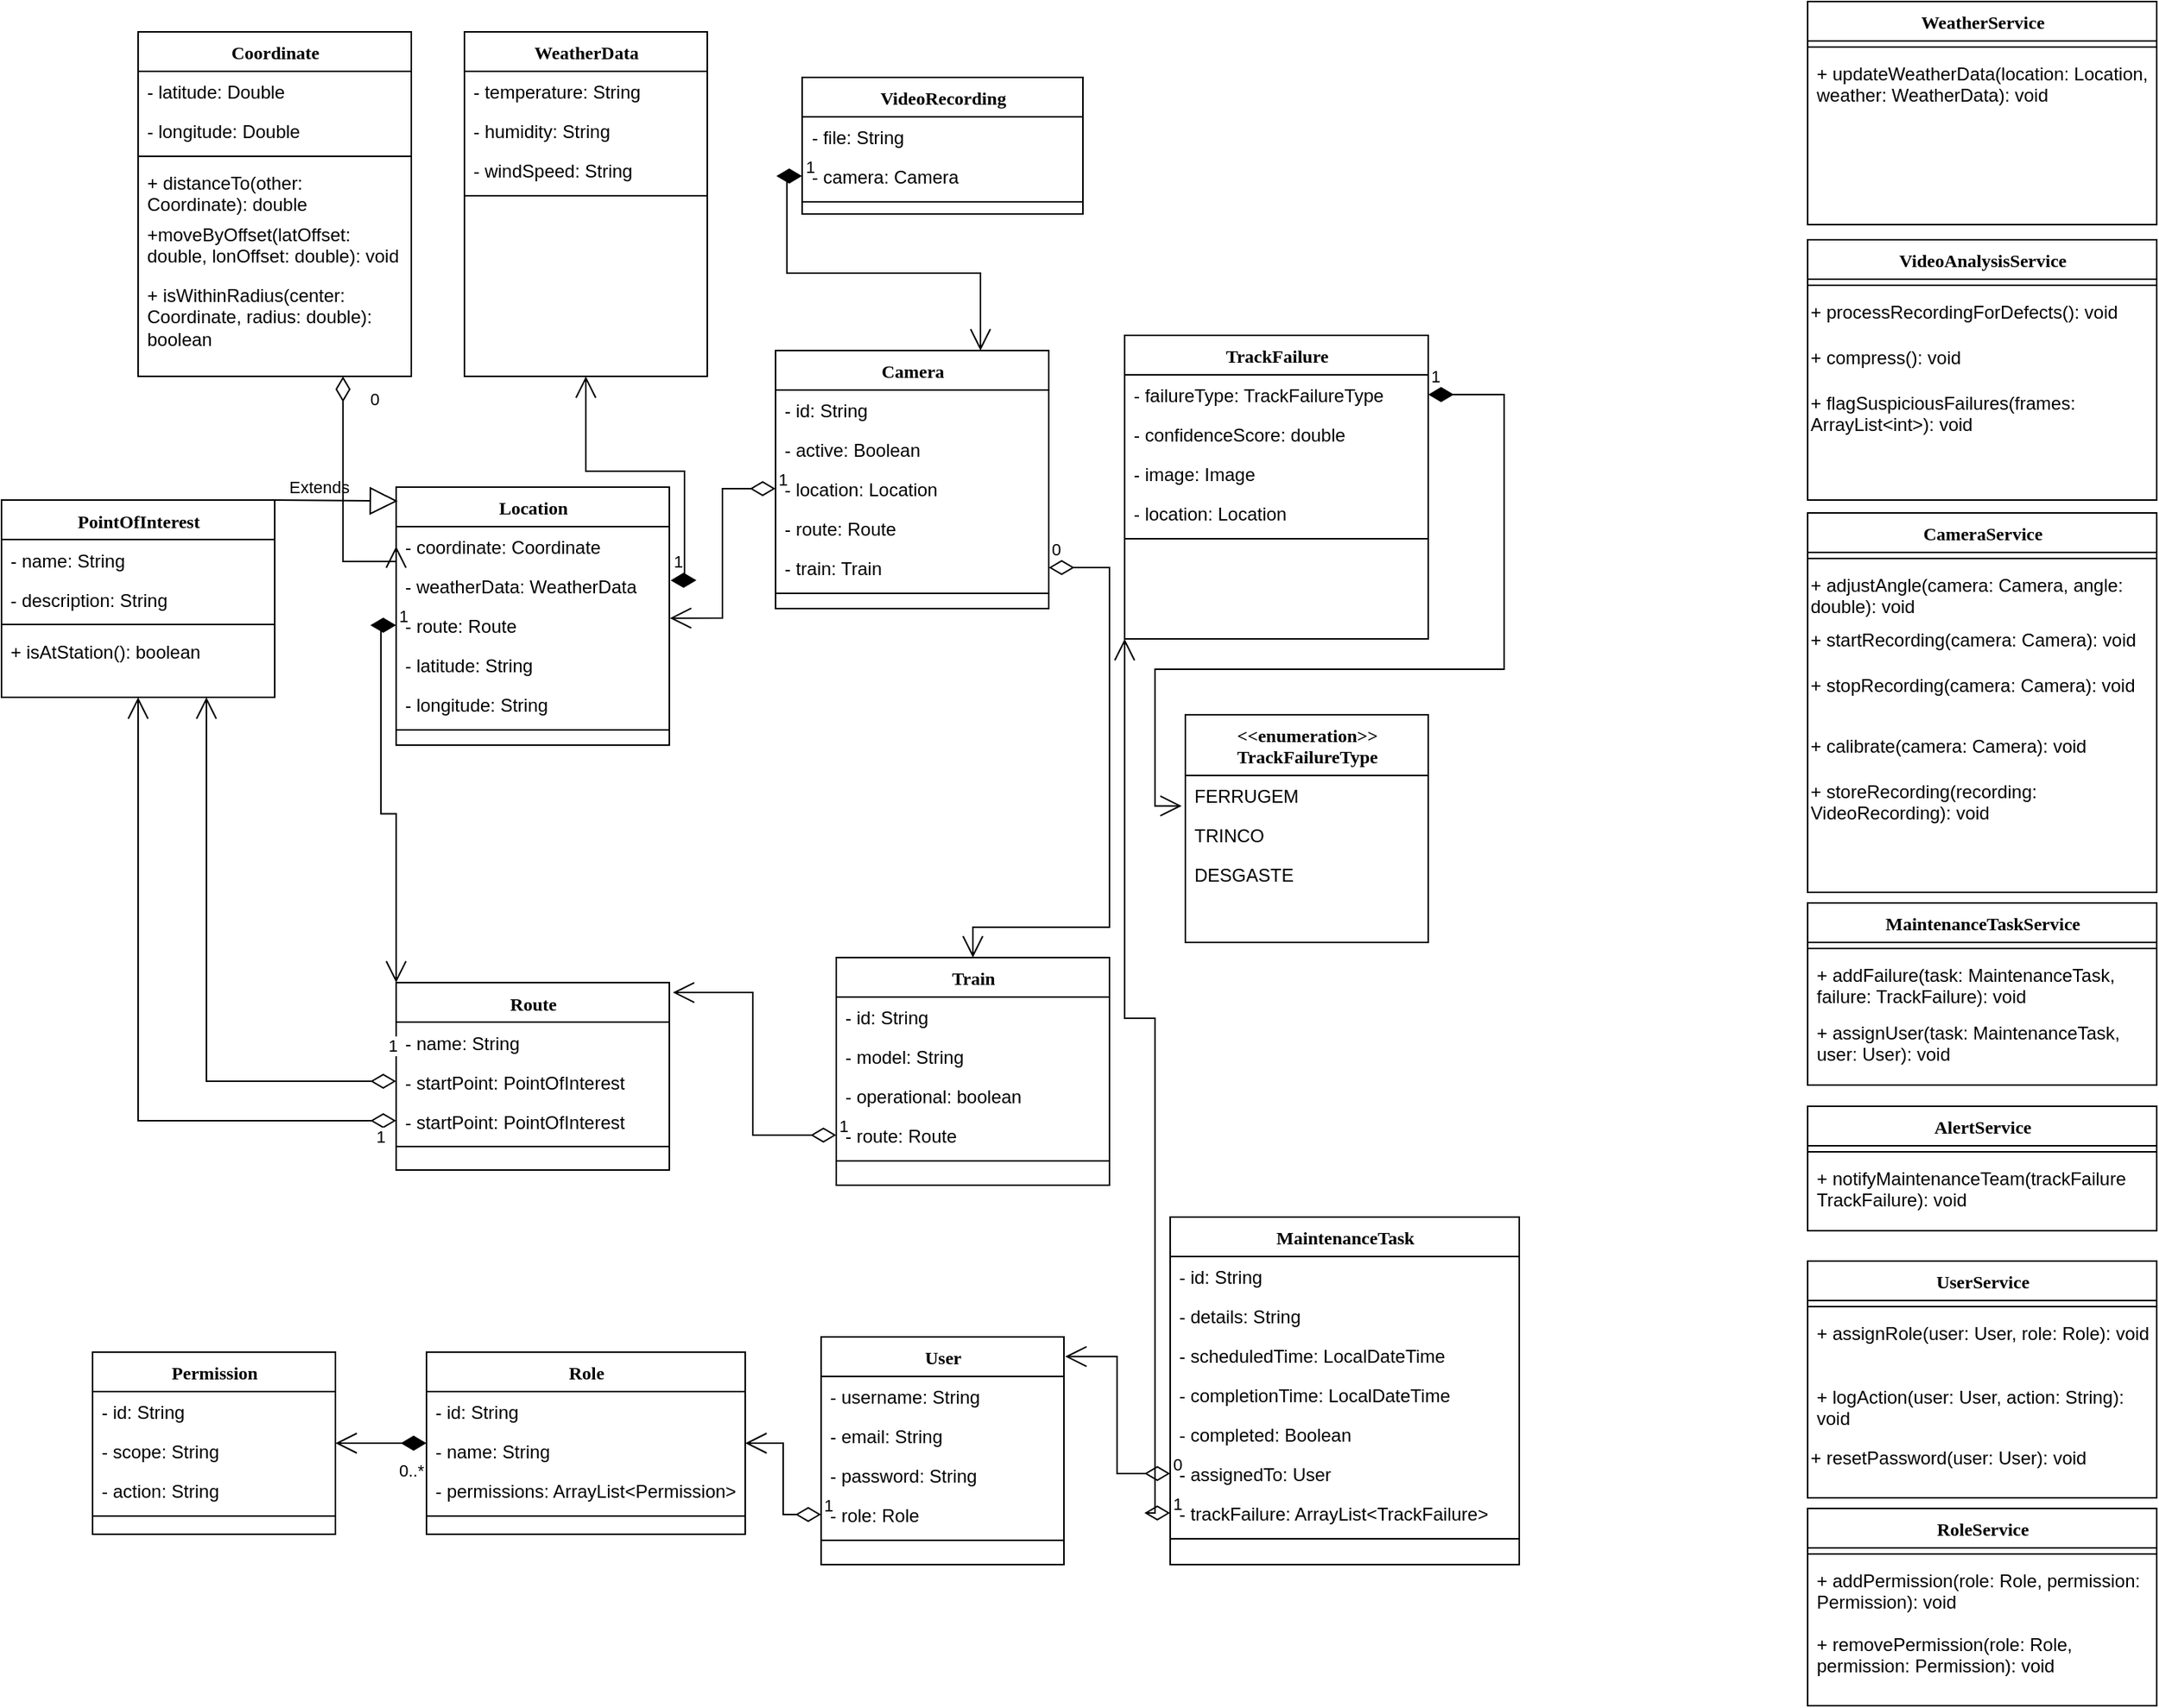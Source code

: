 <mxfile version="24.7.17">
  <diagram name="Page-1" id="9f46799a-70d6-7492-0946-bef42562c5a5">
    <mxGraphModel dx="2607" dy="1433" grid="1" gridSize="10" guides="1" tooltips="1" connect="1" arrows="1" fold="1" page="1" pageScale="1" pageWidth="1920" pageHeight="1200" background="none" math="0" shadow="0">
      <root>
        <mxCell id="0" />
        <mxCell id="1" parent="0" />
        <mxCell id="78961159f06e98e8-17" value="User" style="swimlane;html=1;fontStyle=1;align=center;verticalAlign=top;childLayout=stackLayout;horizontal=1;startSize=26;horizontalStack=0;resizeParent=1;resizeLast=0;collapsible=1;marginBottom=0;swimlaneFillColor=#ffffff;rounded=0;shadow=0;comic=0;labelBackgroundColor=none;strokeWidth=1;fillColor=none;fontFamily=Verdana;fontSize=12" parent="1" vertex="1">
          <mxGeometry x="570" y="910" width="160" height="150" as="geometry">
            <mxRectangle x="90" y="83" width="70" height="30" as="alternateBounds" />
          </mxGeometry>
        </mxCell>
        <mxCell id="78961159f06e98e8-21" value="- username: String" style="text;html=1;strokeColor=none;fillColor=none;align=left;verticalAlign=top;spacingLeft=4;spacingRight=4;whiteSpace=wrap;overflow=hidden;rotatable=0;points=[[0,0.5],[1,0.5]];portConstraint=eastwest;" parent="78961159f06e98e8-17" vertex="1">
          <mxGeometry y="26" width="160" height="26" as="geometry" />
        </mxCell>
        <mxCell id="78961159f06e98e8-23" value="- email: String" style="text;html=1;strokeColor=none;fillColor=none;align=left;verticalAlign=top;spacingLeft=4;spacingRight=4;whiteSpace=wrap;overflow=hidden;rotatable=0;points=[[0,0.5],[1,0.5]];portConstraint=eastwest;" parent="78961159f06e98e8-17" vertex="1">
          <mxGeometry y="52" width="160" height="26" as="geometry" />
        </mxCell>
        <mxCell id="78961159f06e98e8-25" value="- password: String" style="text;html=1;strokeColor=none;fillColor=none;align=left;verticalAlign=top;spacingLeft=4;spacingRight=4;whiteSpace=wrap;overflow=hidden;rotatable=0;points=[[0,0.5],[1,0.5]];portConstraint=eastwest;" parent="78961159f06e98e8-17" vertex="1">
          <mxGeometry y="78" width="160" height="26" as="geometry" />
        </mxCell>
        <mxCell id="hoshrsn8S63wwQJyi-hQ-139" value="- role: Role" style="text;html=1;strokeColor=none;fillColor=none;align=left;verticalAlign=top;spacingLeft=4;spacingRight=4;whiteSpace=wrap;overflow=hidden;rotatable=0;points=[[0,0.5],[1,0.5]];portConstraint=eastwest;" parent="78961159f06e98e8-17" vertex="1">
          <mxGeometry y="104" width="160" height="26" as="geometry" />
        </mxCell>
        <mxCell id="78961159f06e98e8-19" value="" style="line;html=1;strokeWidth=1;fillColor=none;align=left;verticalAlign=middle;spacingTop=-1;spacingLeft=3;spacingRight=3;rotatable=0;labelPosition=right;points=[];portConstraint=eastwest;" parent="78961159f06e98e8-17" vertex="1">
          <mxGeometry y="130" width="160" height="8" as="geometry" />
        </mxCell>
        <mxCell id="LFv9zvcTksfBHHcberae-9" value="WeatherData" style="swimlane;html=1;fontStyle=1;align=center;verticalAlign=top;childLayout=stackLayout;horizontal=1;startSize=26;horizontalStack=0;resizeParent=1;resizeLast=0;collapsible=1;marginBottom=0;swimlaneFillColor=#ffffff;rounded=0;shadow=0;comic=0;labelBackgroundColor=none;strokeWidth=1;fillColor=none;fontFamily=Verdana;fontSize=12" parent="1" vertex="1">
          <mxGeometry x="335" y="50" width="160" height="227" as="geometry">
            <mxRectangle x="90" y="83" width="70" height="30" as="alternateBounds" />
          </mxGeometry>
        </mxCell>
        <mxCell id="LFv9zvcTksfBHHcberae-10" value="- temperature: String" style="text;html=1;strokeColor=none;fillColor=none;align=left;verticalAlign=top;spacingLeft=4;spacingRight=4;whiteSpace=wrap;overflow=hidden;rotatable=0;points=[[0,0.5],[1,0.5]];portConstraint=eastwest;" parent="LFv9zvcTksfBHHcberae-9" vertex="1">
          <mxGeometry y="26" width="160" height="26" as="geometry" />
        </mxCell>
        <mxCell id="LFv9zvcTksfBHHcberae-11" value="- humidity: String" style="text;html=1;strokeColor=none;fillColor=none;align=left;verticalAlign=top;spacingLeft=4;spacingRight=4;whiteSpace=wrap;overflow=hidden;rotatable=0;points=[[0,0.5],[1,0.5]];portConstraint=eastwest;" parent="LFv9zvcTksfBHHcberae-9" vertex="1">
          <mxGeometry y="52" width="160" height="26" as="geometry" />
        </mxCell>
        <mxCell id="LFv9zvcTksfBHHcberae-13" value="- windSpeed: String" style="text;html=1;strokeColor=none;fillColor=none;align=left;verticalAlign=top;spacingLeft=4;spacingRight=4;whiteSpace=wrap;overflow=hidden;rotatable=0;points=[[0,0.5],[1,0.5]];portConstraint=eastwest;" parent="LFv9zvcTksfBHHcberae-9" vertex="1">
          <mxGeometry y="78" width="160" height="26" as="geometry" />
        </mxCell>
        <mxCell id="LFv9zvcTksfBHHcberae-12" value="" style="line;html=1;strokeWidth=1;fillColor=none;align=left;verticalAlign=middle;spacingTop=-1;spacingLeft=3;spacingRight=3;rotatable=0;labelPosition=right;points=[];portConstraint=eastwest;" parent="LFv9zvcTksfBHHcberae-9" vertex="1">
          <mxGeometry y="104" width="160" height="8" as="geometry" />
        </mxCell>
        <mxCell id="LFv9zvcTksfBHHcberae-15" value="Location" style="swimlane;html=1;fontStyle=1;align=center;verticalAlign=top;childLayout=stackLayout;horizontal=1;startSize=26;horizontalStack=0;resizeParent=1;resizeLast=0;collapsible=1;marginBottom=0;swimlaneFillColor=#ffffff;rounded=0;shadow=0;comic=0;labelBackgroundColor=none;strokeWidth=1;fillColor=none;fontFamily=Verdana;fontSize=12" parent="1" vertex="1">
          <mxGeometry x="290" y="350" width="180" height="170" as="geometry">
            <mxRectangle x="90" y="83" width="70" height="30" as="alternateBounds" />
          </mxGeometry>
        </mxCell>
        <mxCell id="LFv9zvcTksfBHHcberae-18" value="- coordinate: Coordinate" style="text;html=1;strokeColor=none;fillColor=none;align=left;verticalAlign=top;spacingLeft=4;spacingRight=4;whiteSpace=wrap;overflow=hidden;rotatable=0;points=[[0,0.5],[1,0.5]];portConstraint=eastwest;" parent="LFv9zvcTksfBHHcberae-15" vertex="1">
          <mxGeometry y="26" width="180" height="26" as="geometry" />
        </mxCell>
        <mxCell id="LFv9zvcTksfBHHcberae-20" value="- weatherData: WeatherData" style="text;html=1;strokeColor=none;fillColor=none;align=left;verticalAlign=top;spacingLeft=4;spacingRight=4;whiteSpace=wrap;overflow=hidden;rotatable=0;points=[[0,0.5],[1,0.5]];portConstraint=eastwest;" parent="LFv9zvcTksfBHHcberae-15" vertex="1">
          <mxGeometry y="52" width="180" height="26" as="geometry" />
        </mxCell>
        <mxCell id="LFv9zvcTksfBHHcberae-68" value="- route: Route" style="text;html=1;strokeColor=none;fillColor=none;align=left;verticalAlign=top;spacingLeft=4;spacingRight=4;whiteSpace=wrap;overflow=hidden;rotatable=0;points=[[0,0.5],[1,0.5]];portConstraint=eastwest;" parent="LFv9zvcTksfBHHcberae-15" vertex="1">
          <mxGeometry y="78" width="180" height="26" as="geometry" />
        </mxCell>
        <mxCell id="hoshrsn8S63wwQJyi-hQ-167" value="- latitude: String" style="text;html=1;strokeColor=none;fillColor=none;align=left;verticalAlign=top;spacingLeft=4;spacingRight=4;whiteSpace=wrap;overflow=hidden;rotatable=0;points=[[0,0.5],[1,0.5]];portConstraint=eastwest;" parent="LFv9zvcTksfBHHcberae-15" vertex="1">
          <mxGeometry y="104" width="180" height="26" as="geometry" />
        </mxCell>
        <mxCell id="LFv9zvcTksfBHHcberae-3" value="- longitude: String" style="text;html=1;strokeColor=none;fillColor=none;align=left;verticalAlign=top;spacingLeft=4;spacingRight=4;whiteSpace=wrap;overflow=hidden;rotatable=0;points=[[0,0.5],[1,0.5]];portConstraint=eastwest;" parent="LFv9zvcTksfBHHcberae-15" vertex="1">
          <mxGeometry y="130" width="180" height="26" as="geometry" />
        </mxCell>
        <mxCell id="LFv9zvcTksfBHHcberae-19" value="" style="line;html=1;strokeWidth=1;fillColor=none;align=left;verticalAlign=middle;spacingTop=-1;spacingLeft=3;spacingRight=3;rotatable=0;labelPosition=right;points=[];portConstraint=eastwest;" parent="LFv9zvcTksfBHHcberae-15" vertex="1">
          <mxGeometry y="156" width="180" height="8" as="geometry" />
        </mxCell>
        <mxCell id="LFv9zvcTksfBHHcberae-31" value="PointOfInterest" style="swimlane;html=1;fontStyle=1;align=center;verticalAlign=top;childLayout=stackLayout;horizontal=1;startSize=26;horizontalStack=0;resizeParent=1;resizeLast=0;collapsible=1;marginBottom=0;swimlaneFillColor=#ffffff;rounded=0;shadow=0;comic=0;labelBackgroundColor=none;strokeWidth=1;fillColor=none;fontFamily=Verdana;fontSize=12" parent="1" vertex="1">
          <mxGeometry x="30" y="358.5" width="180" height="130" as="geometry">
            <mxRectangle x="90" y="83" width="70" height="30" as="alternateBounds" />
          </mxGeometry>
        </mxCell>
        <mxCell id="LFv9zvcTksfBHHcberae-32" value="- name: String" style="text;html=1;strokeColor=none;fillColor=none;align=left;verticalAlign=top;spacingLeft=4;spacingRight=4;whiteSpace=wrap;overflow=hidden;rotatable=0;points=[[0,0.5],[1,0.5]];portConstraint=eastwest;" parent="LFv9zvcTksfBHHcberae-31" vertex="1">
          <mxGeometry y="26" width="180" height="26" as="geometry" />
        </mxCell>
        <mxCell id="LFv9zvcTksfBHHcberae-33" value="- description: String" style="text;html=1;strokeColor=none;fillColor=none;align=left;verticalAlign=top;spacingLeft=4;spacingRight=4;whiteSpace=wrap;overflow=hidden;rotatable=0;points=[[0,0.5],[1,0.5]];portConstraint=eastwest;" parent="LFv9zvcTksfBHHcberae-31" vertex="1">
          <mxGeometry y="52" width="180" height="26" as="geometry" />
        </mxCell>
        <mxCell id="LFv9zvcTksfBHHcberae-36" value="" style="line;html=1;strokeWidth=1;fillColor=none;align=left;verticalAlign=middle;spacingTop=-1;spacingLeft=3;spacingRight=3;rotatable=0;labelPosition=right;points=[];portConstraint=eastwest;" parent="LFv9zvcTksfBHHcberae-31" vertex="1">
          <mxGeometry y="78" width="180" height="8" as="geometry" />
        </mxCell>
        <mxCell id="SrJOt7Nx8Xs9Knkhg4ua-37" value="+ isAtStation(): boolean" style="text;strokeColor=none;fillColor=none;align=left;verticalAlign=top;spacingLeft=4;spacingRight=4;overflow=hidden;rotatable=0;points=[[0,0.5],[1,0.5]];portConstraint=eastwest;whiteSpace=wrap;html=1;" parent="LFv9zvcTksfBHHcberae-31" vertex="1">
          <mxGeometry y="86" width="180" height="44" as="geometry" />
        </mxCell>
        <mxCell id="LFv9zvcTksfBHHcberae-40" value="1" style="endArrow=open;html=1;endSize=12;startArrow=diamondThin;startSize=14;startFill=1;edgeStyle=orthogonalEdgeStyle;align=left;verticalAlign=bottom;rounded=0;exitX=1.005;exitY=0.363;exitDx=0;exitDy=0;exitPerimeter=0;entryX=0.5;entryY=1;entryDx=0;entryDy=0;" parent="1" source="LFv9zvcTksfBHHcberae-20" target="LFv9zvcTksfBHHcberae-9" edge="1">
          <mxGeometry x="-1" y="3" relative="1" as="geometry">
            <mxPoint x="570" y="473.32" as="sourcePoint" />
            <mxPoint x="730" y="473.39" as="targetPoint" />
            <Array as="points" />
          </mxGeometry>
        </mxCell>
        <mxCell id="LFv9zvcTksfBHHcberae-43" value="Extends" style="endArrow=block;endSize=16;endFill=0;html=1;rounded=0;exitX=1;exitY=0;exitDx=0;exitDy=0;entryX=0.006;entryY=0.054;entryDx=0;entryDy=0;entryPerimeter=0;" parent="1" source="LFv9zvcTksfBHHcberae-31" target="LFv9zvcTksfBHHcberae-15" edge="1">
          <mxGeometry x="-0.281" y="9" width="160" relative="1" as="geometry">
            <mxPoint x="410" y="630" as="sourcePoint" />
            <mxPoint x="230" y="630" as="targetPoint" />
            <mxPoint as="offset" />
          </mxGeometry>
        </mxCell>
        <mxCell id="LFv9zvcTksfBHHcberae-44" value="Route" style="swimlane;html=1;fontStyle=1;align=center;verticalAlign=top;childLayout=stackLayout;horizontal=1;startSize=26;horizontalStack=0;resizeParent=1;resizeLast=0;collapsible=1;marginBottom=0;swimlaneFillColor=#ffffff;rounded=0;shadow=0;comic=0;labelBackgroundColor=none;strokeWidth=1;fillColor=none;fontFamily=Verdana;fontSize=12" parent="1" vertex="1">
          <mxGeometry x="290" y="676.5" width="180" height="123.5" as="geometry">
            <mxRectangle x="90" y="83" width="70" height="30" as="alternateBounds" />
          </mxGeometry>
        </mxCell>
        <mxCell id="LFv9zvcTksfBHHcberae-45" value="- name: String" style="text;html=1;strokeColor=none;fillColor=none;align=left;verticalAlign=top;spacingLeft=4;spacingRight=4;whiteSpace=wrap;overflow=hidden;rotatable=0;points=[[0,0.5],[1,0.5]];portConstraint=eastwest;" parent="LFv9zvcTksfBHHcberae-44" vertex="1">
          <mxGeometry y="26" width="180" height="26" as="geometry" />
        </mxCell>
        <mxCell id="LFv9zvcTksfBHHcberae-48" value="- startPoint: PointOfInterest" style="text;html=1;strokeColor=none;fillColor=none;align=left;verticalAlign=top;spacingLeft=4;spacingRight=4;whiteSpace=wrap;overflow=hidden;rotatable=0;points=[[0,0.5],[1,0.5]];portConstraint=eastwest;" parent="LFv9zvcTksfBHHcberae-44" vertex="1">
          <mxGeometry y="52" width="180" height="26" as="geometry" />
        </mxCell>
        <mxCell id="LFv9zvcTksfBHHcberae-46" value="- startPoint: PointOfInterest" style="text;html=1;strokeColor=none;fillColor=none;align=left;verticalAlign=top;spacingLeft=4;spacingRight=4;whiteSpace=wrap;overflow=hidden;rotatable=0;points=[[0,0.5],[1,0.5]];portConstraint=eastwest;" parent="LFv9zvcTksfBHHcberae-44" vertex="1">
          <mxGeometry y="78" width="180" height="26" as="geometry" />
        </mxCell>
        <mxCell id="LFv9zvcTksfBHHcberae-47" value="" style="line;html=1;strokeWidth=1;fillColor=none;align=left;verticalAlign=middle;spacingTop=-1;spacingLeft=3;spacingRight=3;rotatable=0;labelPosition=right;points=[];portConstraint=eastwest;" parent="LFv9zvcTksfBHHcberae-44" vertex="1">
          <mxGeometry y="104" width="180" height="8" as="geometry" />
        </mxCell>
        <mxCell id="LFv9zvcTksfBHHcberae-50" value="1" style="endArrow=open;html=1;endSize=12;startArrow=diamondThin;startSize=14;startFill=0;edgeStyle=orthogonalEdgeStyle;align=left;verticalAlign=bottom;rounded=0;entryX=0.75;entryY=1;entryDx=0;entryDy=0;exitX=0;exitY=0.5;exitDx=0;exitDy=0;" parent="1" source="LFv9zvcTksfBHHcberae-48" target="LFv9zvcTksfBHHcberae-31" edge="1">
          <mxGeometry x="-0.96" y="-15" relative="1" as="geometry">
            <mxPoint x="580" y="700" as="sourcePoint" />
            <mxPoint x="950" y="700" as="targetPoint" />
            <mxPoint as="offset" />
          </mxGeometry>
        </mxCell>
        <mxCell id="LFv9zvcTksfBHHcberae-51" value="Train" style="swimlane;html=1;fontStyle=1;align=center;verticalAlign=top;childLayout=stackLayout;horizontal=1;startSize=26;horizontalStack=0;resizeParent=1;resizeLast=0;collapsible=1;marginBottom=0;swimlaneFillColor=#ffffff;rounded=0;shadow=0;comic=0;labelBackgroundColor=none;strokeWidth=1;fillColor=none;fontFamily=Verdana;fontSize=12" parent="1" vertex="1">
          <mxGeometry x="580" y="660" width="180" height="150" as="geometry">
            <mxRectangle x="90" y="83" width="70" height="30" as="alternateBounds" />
          </mxGeometry>
        </mxCell>
        <mxCell id="LFv9zvcTksfBHHcberae-52" value="- id: String" style="text;html=1;strokeColor=none;fillColor=none;align=left;verticalAlign=top;spacingLeft=4;spacingRight=4;whiteSpace=wrap;overflow=hidden;rotatable=0;points=[[0,0.5],[1,0.5]];portConstraint=eastwest;" parent="LFv9zvcTksfBHHcberae-51" vertex="1">
          <mxGeometry y="26" width="180" height="26" as="geometry" />
        </mxCell>
        <mxCell id="LFv9zvcTksfBHHcberae-56" value="- model: String" style="text;html=1;strokeColor=none;fillColor=none;align=left;verticalAlign=top;spacingLeft=4;spacingRight=4;whiteSpace=wrap;overflow=hidden;rotatable=0;points=[[0,0.5],[1,0.5]];portConstraint=eastwest;" parent="LFv9zvcTksfBHHcberae-51" vertex="1">
          <mxGeometry y="52" width="180" height="26" as="geometry" />
        </mxCell>
        <mxCell id="LFv9zvcTksfBHHcberae-58" value="- operational: boolean" style="text;html=1;strokeColor=none;fillColor=none;align=left;verticalAlign=top;spacingLeft=4;spacingRight=4;whiteSpace=wrap;overflow=hidden;rotatable=0;points=[[0,0.5],[1,0.5]];portConstraint=eastwest;" parent="LFv9zvcTksfBHHcberae-51" vertex="1">
          <mxGeometry y="78" width="180" height="26" as="geometry" />
        </mxCell>
        <mxCell id="LFv9zvcTksfBHHcberae-59" value="- route: Route" style="text;html=1;strokeColor=none;fillColor=none;align=left;verticalAlign=top;spacingLeft=4;spacingRight=4;whiteSpace=wrap;overflow=hidden;rotatable=0;points=[[0,0.5],[1,0.5]];portConstraint=eastwest;" parent="LFv9zvcTksfBHHcberae-51" vertex="1">
          <mxGeometry y="104" width="180" height="26" as="geometry" />
        </mxCell>
        <mxCell id="LFv9zvcTksfBHHcberae-55" value="" style="line;html=1;strokeWidth=1;fillColor=none;align=left;verticalAlign=middle;spacingTop=-1;spacingLeft=3;spacingRight=3;rotatable=0;labelPosition=right;points=[];portConstraint=eastwest;" parent="LFv9zvcTksfBHHcberae-51" vertex="1">
          <mxGeometry y="130" width="180" height="8" as="geometry" />
        </mxCell>
        <mxCell id="LFv9zvcTksfBHHcberae-61" value="Camera" style="swimlane;html=1;fontStyle=1;align=center;verticalAlign=top;childLayout=stackLayout;horizontal=1;startSize=26;horizontalStack=0;resizeParent=1;resizeLast=0;collapsible=1;marginBottom=0;swimlaneFillColor=#ffffff;rounded=0;shadow=0;comic=0;labelBackgroundColor=none;strokeWidth=1;fillColor=none;fontFamily=Verdana;fontSize=12" parent="1" vertex="1">
          <mxGeometry x="540" y="260" width="180" height="170" as="geometry">
            <mxRectangle x="90" y="83" width="70" height="30" as="alternateBounds" />
          </mxGeometry>
        </mxCell>
        <mxCell id="LFv9zvcTksfBHHcberae-62" value="- id: String" style="text;html=1;strokeColor=none;fillColor=none;align=left;verticalAlign=top;spacingLeft=4;spacingRight=4;whiteSpace=wrap;overflow=hidden;rotatable=0;points=[[0,0.5],[1,0.5]];portConstraint=eastwest;" parent="LFv9zvcTksfBHHcberae-61" vertex="1">
          <mxGeometry y="26" width="180" height="26" as="geometry" />
        </mxCell>
        <mxCell id="LFv9zvcTksfBHHcberae-63" value="- active: Boolean" style="text;html=1;strokeColor=none;fillColor=none;align=left;verticalAlign=top;spacingLeft=4;spacingRight=4;whiteSpace=wrap;overflow=hidden;rotatable=0;points=[[0,0.5],[1,0.5]];portConstraint=eastwest;" parent="LFv9zvcTksfBHHcberae-61" vertex="1">
          <mxGeometry y="52" width="180" height="26" as="geometry" />
        </mxCell>
        <mxCell id="LFv9zvcTksfBHHcberae-65" value="- location: Location" style="text;html=1;strokeColor=none;fillColor=none;align=left;verticalAlign=top;spacingLeft=4;spacingRight=4;whiteSpace=wrap;overflow=hidden;rotatable=0;points=[[0,0.5],[1,0.5]];portConstraint=eastwest;" parent="LFv9zvcTksfBHHcberae-61" vertex="1">
          <mxGeometry y="78" width="180" height="26" as="geometry" />
        </mxCell>
        <mxCell id="LFv9zvcTksfBHHcberae-66" value="- route: Route" style="text;html=1;strokeColor=none;fillColor=none;align=left;verticalAlign=top;spacingLeft=4;spacingRight=4;whiteSpace=wrap;overflow=hidden;rotatable=0;points=[[0,0.5],[1,0.5]];portConstraint=eastwest;" parent="LFv9zvcTksfBHHcberae-61" vertex="1">
          <mxGeometry y="104" width="180" height="26" as="geometry" />
        </mxCell>
        <mxCell id="LFv9zvcTksfBHHcberae-78" value="- train: Train" style="text;html=1;strokeColor=none;fillColor=none;align=left;verticalAlign=top;spacingLeft=4;spacingRight=4;whiteSpace=wrap;overflow=hidden;rotatable=0;points=[[0,0.5],[1,0.5]];portConstraint=eastwest;" parent="LFv9zvcTksfBHHcberae-61" vertex="1">
          <mxGeometry y="130" width="180" height="26" as="geometry" />
        </mxCell>
        <mxCell id="LFv9zvcTksfBHHcberae-67" value="" style="line;html=1;strokeWidth=1;fillColor=none;align=left;verticalAlign=middle;spacingTop=-1;spacingLeft=3;spacingRight=3;rotatable=0;labelPosition=right;points=[];portConstraint=eastwest;" parent="LFv9zvcTksfBHHcberae-61" vertex="1">
          <mxGeometry y="156" width="180" height="8" as="geometry" />
        </mxCell>
        <mxCell id="LFv9zvcTksfBHHcberae-72" value="1" style="endArrow=open;html=1;endSize=12;startArrow=diamondThin;startSize=14;startFill=0;edgeStyle=orthogonalEdgeStyle;align=left;verticalAlign=bottom;rounded=0;exitX=0;exitY=0.5;exitDx=0;exitDy=0;entryX=0.5;entryY=1;entryDx=0;entryDy=0;" parent="1" source="LFv9zvcTksfBHHcberae-46" target="LFv9zvcTksfBHHcberae-31" edge="1">
          <mxGeometry x="-0.931" y="19" relative="1" as="geometry">
            <mxPoint x="280" y="740" as="sourcePoint" />
            <mxPoint x="160" y="730" as="targetPoint" />
            <mxPoint as="offset" />
          </mxGeometry>
        </mxCell>
        <mxCell id="LFv9zvcTksfBHHcberae-75" value="1" style="endArrow=open;html=1;endSize=12;startArrow=diamondThin;startSize=14;startFill=0;edgeStyle=orthogonalEdgeStyle;align=left;verticalAlign=bottom;rounded=0;exitX=0;exitY=0.5;exitDx=0;exitDy=0;entryX=1.013;entryY=0.053;entryDx=0;entryDy=0;entryPerimeter=0;" parent="1" source="LFv9zvcTksfBHHcberae-59" target="LFv9zvcTksfBHHcberae-44" edge="1">
          <mxGeometry x="-1" y="3" relative="1" as="geometry">
            <mxPoint x="940" y="760" as="sourcePoint" />
            <mxPoint x="820" y="760" as="targetPoint" />
          </mxGeometry>
        </mxCell>
        <mxCell id="LFv9zvcTksfBHHcberae-79" value="0" style="endArrow=open;html=1;endSize=12;startArrow=diamondThin;startSize=14;startFill=0;edgeStyle=orthogonalEdgeStyle;align=left;verticalAlign=bottom;rounded=0;exitX=1;exitY=0.5;exitDx=0;exitDy=0;entryX=0.5;entryY=0;entryDx=0;entryDy=0;" parent="1" source="LFv9zvcTksfBHHcberae-78" target="LFv9zvcTksfBHHcberae-51" edge="1">
          <mxGeometry x="-1" y="3" relative="1" as="geometry">
            <mxPoint x="1010" y="500" as="sourcePoint" />
            <mxPoint x="1100" y="770" as="targetPoint" />
            <Array as="points">
              <mxPoint x="760" y="403" />
              <mxPoint x="760" y="640" />
              <mxPoint x="670" y="640" />
            </Array>
          </mxGeometry>
        </mxCell>
        <mxCell id="hoshrsn8S63wwQJyi-hQ-1" value="TrackFailure" style="swimlane;html=1;fontStyle=1;align=center;verticalAlign=top;childLayout=stackLayout;horizontal=1;startSize=26;horizontalStack=0;resizeParent=1;resizeLast=0;collapsible=1;marginBottom=0;swimlaneFillColor=#ffffff;rounded=0;shadow=0;comic=0;labelBackgroundColor=none;strokeWidth=1;fillColor=none;fontFamily=Verdana;fontSize=12" parent="1" vertex="1">
          <mxGeometry x="770" y="250" width="200" height="200" as="geometry">
            <mxRectangle x="90" y="83" width="70" height="30" as="alternateBounds" />
          </mxGeometry>
        </mxCell>
        <mxCell id="hoshrsn8S63wwQJyi-hQ-2" value="- failureType: TrackFailureType" style="text;html=1;strokeColor=none;fillColor=none;align=left;verticalAlign=top;spacingLeft=4;spacingRight=4;whiteSpace=wrap;overflow=hidden;rotatable=0;points=[[0,0.5],[1,0.5]];portConstraint=eastwest;" parent="hoshrsn8S63wwQJyi-hQ-1" vertex="1">
          <mxGeometry y="26" width="200" height="26" as="geometry" />
        </mxCell>
        <mxCell id="hoshrsn8S63wwQJyi-hQ-3" value="- confidenceScore: double" style="text;html=1;strokeColor=none;fillColor=none;align=left;verticalAlign=top;spacingLeft=4;spacingRight=4;whiteSpace=wrap;overflow=hidden;rotatable=0;points=[[0,0.5],[1,0.5]];portConstraint=eastwest;" parent="hoshrsn8S63wwQJyi-hQ-1" vertex="1">
          <mxGeometry y="52" width="200" height="26" as="geometry" />
        </mxCell>
        <mxCell id="hoshrsn8S63wwQJyi-hQ-33" value="- image: Image" style="text;html=1;strokeColor=none;fillColor=none;align=left;verticalAlign=top;spacingLeft=4;spacingRight=4;whiteSpace=wrap;overflow=hidden;rotatable=0;points=[[0,0.5],[1,0.5]];portConstraint=eastwest;" parent="hoshrsn8S63wwQJyi-hQ-1" vertex="1">
          <mxGeometry y="78" width="200" height="26" as="geometry" />
        </mxCell>
        <mxCell id="hoshrsn8S63wwQJyi-hQ-168" value="- location: Location" style="text;html=1;strokeColor=none;fillColor=none;align=left;verticalAlign=top;spacingLeft=4;spacingRight=4;whiteSpace=wrap;overflow=hidden;rotatable=0;points=[[0,0.5],[1,0.5]];portConstraint=eastwest;" parent="hoshrsn8S63wwQJyi-hQ-1" vertex="1">
          <mxGeometry y="104" width="200" height="26" as="geometry" />
        </mxCell>
        <mxCell id="hoshrsn8S63wwQJyi-hQ-5" value="" style="line;html=1;strokeWidth=1;fillColor=none;align=left;verticalAlign=middle;spacingTop=-1;spacingLeft=3;spacingRight=3;rotatable=0;labelPosition=right;points=[];portConstraint=eastwest;" parent="hoshrsn8S63wwQJyi-hQ-1" vertex="1">
          <mxGeometry y="130" width="200" height="8" as="geometry" />
        </mxCell>
        <mxCell id="hoshrsn8S63wwQJyi-hQ-6" value="&lt;span style=&quot;color: var(--black-600); font-family: var(--ff-mono); font-style: inherit; font-variant-ligatures: inherit; font-variant-caps: inherit; font-weight: inherit; white-space: inherit; background-color: transparent; text-align: left;&quot;&gt;&amp;lt;&amp;lt;enumeration&amp;gt;&amp;gt;&lt;/span&gt;&lt;div&gt;TrackFailureType&lt;/div&gt;" style="swimlane;html=1;fontStyle=1;align=center;verticalAlign=top;childLayout=stackLayout;horizontal=1;startSize=40;horizontalStack=0;resizeParent=1;resizeLast=0;collapsible=1;marginBottom=0;swimlaneFillColor=#ffffff;rounded=0;shadow=0;comic=0;labelBackgroundColor=none;strokeWidth=1;fillColor=none;fontFamily=Verdana;fontSize=12" parent="1" vertex="1">
          <mxGeometry x="810" y="500" width="160" height="150" as="geometry">
            <mxRectangle x="820" y="500" width="70" height="30" as="alternateBounds" />
          </mxGeometry>
        </mxCell>
        <mxCell id="hoshrsn8S63wwQJyi-hQ-7" value="FERRUGEM" style="text;html=1;strokeColor=none;fillColor=none;align=left;verticalAlign=top;spacingLeft=4;spacingRight=4;whiteSpace=wrap;overflow=hidden;rotatable=0;points=[[0,0.5],[1,0.5]];portConstraint=eastwest;" parent="hoshrsn8S63wwQJyi-hQ-6" vertex="1">
          <mxGeometry y="40" width="160" height="26" as="geometry" />
        </mxCell>
        <mxCell id="hoshrsn8S63wwQJyi-hQ-8" value="TRINCO" style="text;html=1;strokeColor=none;fillColor=none;align=left;verticalAlign=top;spacingLeft=4;spacingRight=4;whiteSpace=wrap;overflow=hidden;rotatable=0;points=[[0,0.5],[1,0.5]];portConstraint=eastwest;" parent="hoshrsn8S63wwQJyi-hQ-6" vertex="1">
          <mxGeometry y="66" width="160" height="26" as="geometry" />
        </mxCell>
        <mxCell id="fx8uTJDRY-LZhSrrJ6BB-1" value="DESGASTE" style="text;html=1;strokeColor=none;fillColor=none;align=left;verticalAlign=top;spacingLeft=4;spacingRight=4;whiteSpace=wrap;overflow=hidden;rotatable=0;points=[[0,0.5],[1,0.5]];portConstraint=eastwest;" parent="hoshrsn8S63wwQJyi-hQ-6" vertex="1">
          <mxGeometry y="92" width="160" height="26" as="geometry" />
        </mxCell>
        <mxCell id="hoshrsn8S63wwQJyi-hQ-11" value="MaintenanceTask" style="swimlane;html=1;fontStyle=1;align=center;verticalAlign=top;childLayout=stackLayout;horizontal=1;startSize=26;horizontalStack=0;resizeParent=1;resizeLast=0;collapsible=1;marginBottom=0;swimlaneFillColor=#ffffff;rounded=0;shadow=0;comic=0;labelBackgroundColor=none;strokeWidth=1;fillColor=none;fontFamily=Verdana;fontSize=12" parent="1" vertex="1">
          <mxGeometry x="800" y="831" width="230" height="229" as="geometry">
            <mxRectangle x="90" y="83" width="70" height="30" as="alternateBounds" />
          </mxGeometry>
        </mxCell>
        <mxCell id="hoshrsn8S63wwQJyi-hQ-12" value="- id: String" style="text;html=1;strokeColor=none;fillColor=none;align=left;verticalAlign=top;spacingLeft=4;spacingRight=4;whiteSpace=wrap;overflow=hidden;rotatable=0;points=[[0,0.5],[1,0.5]];portConstraint=eastwest;" parent="hoshrsn8S63wwQJyi-hQ-11" vertex="1">
          <mxGeometry y="26" width="230" height="26" as="geometry" />
        </mxCell>
        <mxCell id="hoshrsn8S63wwQJyi-hQ-13" value="- details: String" style="text;html=1;strokeColor=none;fillColor=none;align=left;verticalAlign=top;spacingLeft=4;spacingRight=4;whiteSpace=wrap;overflow=hidden;rotatable=0;points=[[0,0.5],[1,0.5]];portConstraint=eastwest;" parent="hoshrsn8S63wwQJyi-hQ-11" vertex="1">
          <mxGeometry y="52" width="230" height="26" as="geometry" />
        </mxCell>
        <mxCell id="hoshrsn8S63wwQJyi-hQ-14" value="- scheduledTime: LocalDateTime" style="text;html=1;strokeColor=none;fillColor=none;align=left;verticalAlign=top;spacingLeft=4;spacingRight=4;whiteSpace=wrap;overflow=hidden;rotatable=0;points=[[0,0.5],[1,0.5]];portConstraint=eastwest;" parent="hoshrsn8S63wwQJyi-hQ-11" vertex="1">
          <mxGeometry y="78" width="230" height="26" as="geometry" />
        </mxCell>
        <mxCell id="hoshrsn8S63wwQJyi-hQ-131" value="- completionTime: LocalDateTime" style="text;html=1;strokeColor=none;fillColor=none;align=left;verticalAlign=top;spacingLeft=4;spacingRight=4;whiteSpace=wrap;overflow=hidden;rotatable=0;points=[[0,0.5],[1,0.5]];portConstraint=eastwest;" parent="hoshrsn8S63wwQJyi-hQ-11" vertex="1">
          <mxGeometry y="104" width="230" height="26" as="geometry" />
        </mxCell>
        <mxCell id="hoshrsn8S63wwQJyi-hQ-132" value="- completed: Boolean" style="text;html=1;strokeColor=none;fillColor=none;align=left;verticalAlign=top;spacingLeft=4;spacingRight=4;whiteSpace=wrap;overflow=hidden;rotatable=0;points=[[0,0.5],[1,0.5]];portConstraint=eastwest;" parent="hoshrsn8S63wwQJyi-hQ-11" vertex="1">
          <mxGeometry y="130" width="230" height="26" as="geometry" />
        </mxCell>
        <mxCell id="hoshrsn8S63wwQJyi-hQ-133" value="- assignedTo: User" style="text;html=1;strokeColor=none;fillColor=none;align=left;verticalAlign=top;spacingLeft=4;spacingRight=4;whiteSpace=wrap;overflow=hidden;rotatable=0;points=[[0,0.5],[1,0.5]];portConstraint=eastwest;" parent="hoshrsn8S63wwQJyi-hQ-11" vertex="1">
          <mxGeometry y="156" width="230" height="26" as="geometry" />
        </mxCell>
        <mxCell id="hoshrsn8S63wwQJyi-hQ-134" value="- trackFailure: ArrayList&amp;lt;TrackFailure&amp;gt;" style="text;html=1;strokeColor=none;fillColor=none;align=left;verticalAlign=top;spacingLeft=4;spacingRight=4;whiteSpace=wrap;overflow=hidden;rotatable=0;points=[[0,0.5],[1,0.5]];portConstraint=eastwest;" parent="hoshrsn8S63wwQJyi-hQ-11" vertex="1">
          <mxGeometry y="182" width="230" height="26" as="geometry" />
        </mxCell>
        <mxCell id="hoshrsn8S63wwQJyi-hQ-15" value="" style="line;html=1;strokeWidth=1;fillColor=none;align=left;verticalAlign=middle;spacingTop=-1;spacingLeft=3;spacingRight=3;rotatable=0;labelPosition=right;points=[];portConstraint=eastwest;" parent="hoshrsn8S63wwQJyi-hQ-11" vertex="1">
          <mxGeometry y="208" width="230" height="8" as="geometry" />
        </mxCell>
        <mxCell id="hoshrsn8S63wwQJyi-hQ-38" value="VideoRecording" style="swimlane;html=1;fontStyle=1;align=center;verticalAlign=top;childLayout=stackLayout;horizontal=1;startSize=26;horizontalStack=0;resizeParent=1;resizeLast=0;collapsible=1;marginBottom=0;swimlaneFillColor=#ffffff;rounded=0;shadow=0;comic=0;labelBackgroundColor=none;strokeWidth=1;fillColor=none;fontFamily=Verdana;fontSize=12" parent="1" vertex="1">
          <mxGeometry x="557.5" y="80" width="185" height="90" as="geometry">
            <mxRectangle x="90" y="83" width="70" height="30" as="alternateBounds" />
          </mxGeometry>
        </mxCell>
        <mxCell id="hoshrsn8S63wwQJyi-hQ-39" value="- file: String" style="text;html=1;strokeColor=none;fillColor=none;align=left;verticalAlign=top;spacingLeft=4;spacingRight=4;whiteSpace=wrap;overflow=hidden;rotatable=0;points=[[0,0.5],[1,0.5]];portConstraint=eastwest;" parent="hoshrsn8S63wwQJyi-hQ-38" vertex="1">
          <mxGeometry y="26" width="185" height="26" as="geometry" />
        </mxCell>
        <mxCell id="gFBQMR3YNAYJT_BOoSRa-49" value="- camera: Camera" style="text;html=1;strokeColor=none;fillColor=none;align=left;verticalAlign=top;spacingLeft=4;spacingRight=4;whiteSpace=wrap;overflow=hidden;rotatable=0;points=[[0,0.5],[1,0.5]];portConstraint=eastwest;" parent="hoshrsn8S63wwQJyi-hQ-38" vertex="1">
          <mxGeometry y="52" width="185" height="26" as="geometry" />
        </mxCell>
        <mxCell id="hoshrsn8S63wwQJyi-hQ-40" value="" style="line;html=1;strokeWidth=1;fillColor=none;align=left;verticalAlign=middle;spacingTop=-1;spacingLeft=3;spacingRight=3;rotatable=0;labelPosition=right;points=[];portConstraint=eastwest;" parent="hoshrsn8S63wwQJyi-hQ-38" vertex="1">
          <mxGeometry y="78" width="185" height="8" as="geometry" />
        </mxCell>
        <mxCell id="hoshrsn8S63wwQJyi-hQ-140" value="Permission" style="swimlane;html=1;fontStyle=1;align=center;verticalAlign=top;childLayout=stackLayout;horizontal=1;startSize=26;horizontalStack=0;resizeParent=1;resizeLast=0;collapsible=1;marginBottom=0;swimlaneFillColor=#ffffff;rounded=0;shadow=0;comic=0;labelBackgroundColor=none;strokeWidth=1;fillColor=none;fontFamily=Verdana;fontSize=12" parent="1" vertex="1">
          <mxGeometry x="90" y="920" width="160" height="120" as="geometry">
            <mxRectangle x="90" y="83" width="70" height="30" as="alternateBounds" />
          </mxGeometry>
        </mxCell>
        <mxCell id="hoshrsn8S63wwQJyi-hQ-141" value="- id: String" style="text;html=1;strokeColor=none;fillColor=none;align=left;verticalAlign=top;spacingLeft=4;spacingRight=4;whiteSpace=wrap;overflow=hidden;rotatable=0;points=[[0,0.5],[1,0.5]];portConstraint=eastwest;" parent="hoshrsn8S63wwQJyi-hQ-140" vertex="1">
          <mxGeometry y="26" width="160" height="26" as="geometry" />
        </mxCell>
        <mxCell id="hoshrsn8S63wwQJyi-hQ-142" value="- scope: String" style="text;html=1;strokeColor=none;fillColor=none;align=left;verticalAlign=top;spacingLeft=4;spacingRight=4;whiteSpace=wrap;overflow=hidden;rotatable=0;points=[[0,0.5],[1,0.5]];portConstraint=eastwest;" parent="hoshrsn8S63wwQJyi-hQ-140" vertex="1">
          <mxGeometry y="52" width="160" height="26" as="geometry" />
        </mxCell>
        <mxCell id="hoshrsn8S63wwQJyi-hQ-143" value="- action: String" style="text;html=1;strokeColor=none;fillColor=none;align=left;verticalAlign=top;spacingLeft=4;spacingRight=4;whiteSpace=wrap;overflow=hidden;rotatable=0;points=[[0,0.5],[1,0.5]];portConstraint=eastwest;" parent="hoshrsn8S63wwQJyi-hQ-140" vertex="1">
          <mxGeometry y="78" width="160" height="26" as="geometry" />
        </mxCell>
        <mxCell id="hoshrsn8S63wwQJyi-hQ-145" value="" style="line;html=1;strokeWidth=1;fillColor=none;align=left;verticalAlign=middle;spacingTop=-1;spacingLeft=3;spacingRight=3;rotatable=0;labelPosition=right;points=[];portConstraint=eastwest;" parent="hoshrsn8S63wwQJyi-hQ-140" vertex="1">
          <mxGeometry y="104" width="160" height="8" as="geometry" />
        </mxCell>
        <mxCell id="hoshrsn8S63wwQJyi-hQ-146" value="Role" style="swimlane;html=1;fontStyle=1;align=center;verticalAlign=top;childLayout=stackLayout;horizontal=1;startSize=26;horizontalStack=0;resizeParent=1;resizeLast=0;collapsible=1;marginBottom=0;swimlaneFillColor=#ffffff;rounded=0;shadow=0;comic=0;labelBackgroundColor=none;strokeWidth=1;fillColor=none;fontFamily=Verdana;fontSize=12" parent="1" vertex="1">
          <mxGeometry x="310" y="920" width="210" height="120" as="geometry">
            <mxRectangle x="90" y="83" width="70" height="30" as="alternateBounds" />
          </mxGeometry>
        </mxCell>
        <mxCell id="hoshrsn8S63wwQJyi-hQ-147" value="- id: String" style="text;html=1;strokeColor=none;fillColor=none;align=left;verticalAlign=top;spacingLeft=4;spacingRight=4;whiteSpace=wrap;overflow=hidden;rotatable=0;points=[[0,0.5],[1,0.5]];portConstraint=eastwest;" parent="hoshrsn8S63wwQJyi-hQ-146" vertex="1">
          <mxGeometry y="26" width="210" height="26" as="geometry" />
        </mxCell>
        <mxCell id="hoshrsn8S63wwQJyi-hQ-148" value="- name: String" style="text;html=1;strokeColor=none;fillColor=none;align=left;verticalAlign=top;spacingLeft=4;spacingRight=4;whiteSpace=wrap;overflow=hidden;rotatable=0;points=[[0,0.5],[1,0.5]];portConstraint=eastwest;" parent="hoshrsn8S63wwQJyi-hQ-146" vertex="1">
          <mxGeometry y="52" width="210" height="26" as="geometry" />
        </mxCell>
        <mxCell id="hoshrsn8S63wwQJyi-hQ-149" value="- permissions: ArrayList&amp;lt;Permission&amp;gt;" style="text;html=1;strokeColor=none;fillColor=none;align=left;verticalAlign=top;spacingLeft=4;spacingRight=4;whiteSpace=wrap;overflow=hidden;rotatable=0;points=[[0,0.5],[1,0.5]];portConstraint=eastwest;" parent="hoshrsn8S63wwQJyi-hQ-146" vertex="1">
          <mxGeometry y="78" width="210" height="26" as="geometry" />
        </mxCell>
        <mxCell id="hoshrsn8S63wwQJyi-hQ-150" value="" style="line;html=1;strokeWidth=1;fillColor=none;align=left;verticalAlign=middle;spacingTop=-1;spacingLeft=3;spacingRight=3;rotatable=0;labelPosition=right;points=[];portConstraint=eastwest;" parent="hoshrsn8S63wwQJyi-hQ-146" vertex="1">
          <mxGeometry y="104" width="210" height="8" as="geometry" />
        </mxCell>
        <mxCell id="hoshrsn8S63wwQJyi-hQ-151" value="0..*" style="endArrow=open;html=1;endSize=12;startArrow=diamondThin;startSize=14;startFill=1;edgeStyle=orthogonalEdgeStyle;align=left;verticalAlign=bottom;rounded=0;exitX=0;exitY=0.5;exitDx=0;exitDy=0;entryX=1;entryY=0.5;entryDx=0;entryDy=0;" parent="1" source="hoshrsn8S63wwQJyi-hQ-146" target="hoshrsn8S63wwQJyi-hQ-140" edge="1">
          <mxGeometry x="-0.333" y="27" relative="1" as="geometry">
            <mxPoint x="720" y="1080" as="sourcePoint" />
            <mxPoint x="880" y="1080" as="targetPoint" />
            <mxPoint as="offset" />
          </mxGeometry>
        </mxCell>
        <mxCell id="hoshrsn8S63wwQJyi-hQ-153" value="1" style="endArrow=open;html=1;endSize=12;startArrow=diamondThin;startSize=14;startFill=0;edgeStyle=orthogonalEdgeStyle;align=left;verticalAlign=bottom;rounded=0;entryX=1;entryY=0.5;entryDx=0;entryDy=0;exitX=0;exitY=0.5;exitDx=0;exitDy=0;" parent="1" source="hoshrsn8S63wwQJyi-hQ-139" target="hoshrsn8S63wwQJyi-hQ-146" edge="1">
          <mxGeometry x="-1" y="3" relative="1" as="geometry">
            <mxPoint x="1050" y="1034" as="sourcePoint" />
            <mxPoint x="1000" y="1040" as="targetPoint" />
          </mxGeometry>
        </mxCell>
        <mxCell id="hoshrsn8S63wwQJyi-hQ-155" value="0" style="endArrow=open;html=1;endSize=12;startArrow=diamondThin;startSize=14;startFill=0;edgeStyle=orthogonalEdgeStyle;align=left;verticalAlign=bottom;rounded=0;exitX=0;exitY=0.5;exitDx=0;exitDy=0;entryX=1.005;entryY=0.086;entryDx=0;entryDy=0;entryPerimeter=0;" parent="1" source="hoshrsn8S63wwQJyi-hQ-133" target="78961159f06e98e8-17" edge="1">
          <mxGeometry x="-1" y="3" relative="1" as="geometry">
            <mxPoint x="1610" y="1030" as="sourcePoint" />
            <mxPoint x="1770" y="1030" as="targetPoint" />
          </mxGeometry>
        </mxCell>
        <mxCell id="SrJOt7Nx8Xs9Knkhg4ua-12" value="Coordinate" style="swimlane;html=1;fontStyle=1;align=center;verticalAlign=top;childLayout=stackLayout;horizontal=1;startSize=26;horizontalStack=0;resizeParent=1;resizeLast=0;collapsible=1;marginBottom=0;swimlaneFillColor=#ffffff;rounded=0;shadow=0;comic=0;labelBackgroundColor=none;strokeWidth=1;fillColor=none;fontFamily=Verdana;fontSize=12" parent="1" vertex="1">
          <mxGeometry x="120" y="50" width="180" height="227" as="geometry">
            <mxRectangle x="90" y="83" width="70" height="30" as="alternateBounds" />
          </mxGeometry>
        </mxCell>
        <mxCell id="SrJOt7Nx8Xs9Knkhg4ua-13" value="- latitude: Double" style="text;html=1;strokeColor=none;fillColor=none;align=left;verticalAlign=top;spacingLeft=4;spacingRight=4;whiteSpace=wrap;overflow=hidden;rotatable=0;points=[[0,0.5],[1,0.5]];portConstraint=eastwest;" parent="SrJOt7Nx8Xs9Knkhg4ua-12" vertex="1">
          <mxGeometry y="26" width="180" height="26" as="geometry" />
        </mxCell>
        <mxCell id="SrJOt7Nx8Xs9Knkhg4ua-14" value="- longitude: Double" style="text;html=1;strokeColor=none;fillColor=none;align=left;verticalAlign=top;spacingLeft=4;spacingRight=4;whiteSpace=wrap;overflow=hidden;rotatable=0;points=[[0,0.5],[1,0.5]];portConstraint=eastwest;" parent="SrJOt7Nx8Xs9Knkhg4ua-12" vertex="1">
          <mxGeometry y="52" width="180" height="26" as="geometry" />
        </mxCell>
        <mxCell id="SrJOt7Nx8Xs9Knkhg4ua-15" value="" style="line;html=1;strokeWidth=1;fillColor=none;align=left;verticalAlign=middle;spacingTop=-1;spacingLeft=3;spacingRight=3;rotatable=0;labelPosition=right;points=[];portConstraint=eastwest;" parent="SrJOt7Nx8Xs9Knkhg4ua-12" vertex="1">
          <mxGeometry y="78" width="180" height="8" as="geometry" />
        </mxCell>
        <mxCell id="SrJOt7Nx8Xs9Knkhg4ua-17" value="+ distanceTo(other: Coordinate): double" style="text;html=1;strokeColor=none;fillColor=none;align=left;verticalAlign=top;spacingLeft=4;spacingRight=4;whiteSpace=wrap;overflow=hidden;rotatable=0;points=[[0,0.5],[1,0.5]];portConstraint=eastwest;" parent="SrJOt7Nx8Xs9Knkhg4ua-12" vertex="1">
          <mxGeometry y="86" width="180" height="34" as="geometry" />
        </mxCell>
        <mxCell id="SrJOt7Nx8Xs9Knkhg4ua-18" value="+moveByOffset(latOffset: double, lonOffset: double): void" style="text;html=1;strokeColor=none;fillColor=none;align=left;verticalAlign=top;spacingLeft=4;spacingRight=4;whiteSpace=wrap;overflow=hidden;rotatable=0;points=[[0,0.5],[1,0.5]];portConstraint=eastwest;" parent="SrJOt7Nx8Xs9Knkhg4ua-12" vertex="1">
          <mxGeometry y="120" width="180" height="40" as="geometry" />
        </mxCell>
        <mxCell id="SrJOt7Nx8Xs9Knkhg4ua-19" value="+ isWithinRadius(center: Coordinate, radius: double): boolean" style="text;html=1;strokeColor=none;fillColor=none;align=left;verticalAlign=top;spacingLeft=4;spacingRight=4;whiteSpace=wrap;overflow=hidden;rotatable=0;points=[[0,0.5],[1,0.5]];portConstraint=eastwest;" parent="SrJOt7Nx8Xs9Knkhg4ua-12" vertex="1">
          <mxGeometry y="160" width="180" height="52" as="geometry" />
        </mxCell>
        <mxCell id="SrJOt7Nx8Xs9Knkhg4ua-16" value="0" style="endArrow=open;html=1;endSize=12;startArrow=diamondThin;startSize=14;startFill=0;edgeStyle=orthogonalEdgeStyle;align=left;verticalAlign=bottom;rounded=0;entryX=0;entryY=0.5;entryDx=0;entryDy=0;exitX=0.75;exitY=1;exitDx=0;exitDy=0;" parent="1" source="SrJOt7Nx8Xs9Knkhg4ua-12" target="LFv9zvcTksfBHHcberae-18" edge="1">
          <mxGeometry x="-0.714" y="16" relative="1" as="geometry">
            <mxPoint x="370" y="370" as="sourcePoint" />
            <mxPoint x="210" y="426" as="targetPoint" />
            <mxPoint as="offset" />
            <Array as="points">
              <mxPoint x="255" y="399" />
              <mxPoint x="290" y="399" />
              <mxPoint x="290" y="389" />
            </Array>
          </mxGeometry>
        </mxCell>
        <mxCell id="gFBQMR3YNAYJT_BOoSRa-1" value="AlertService" style="swimlane;html=1;fontStyle=1;align=center;verticalAlign=top;childLayout=stackLayout;horizontal=1;startSize=26;horizontalStack=0;resizeParent=1;resizeLast=0;collapsible=1;marginBottom=0;swimlaneFillColor=#ffffff;rounded=0;shadow=0;comic=0;labelBackgroundColor=none;strokeWidth=1;fillColor=none;fontFamily=Verdana;fontSize=12" parent="1" vertex="1">
          <mxGeometry x="1220" y="758" width="230" height="82" as="geometry">
            <mxRectangle x="90" y="83" width="70" height="30" as="alternateBounds" />
          </mxGeometry>
        </mxCell>
        <mxCell id="gFBQMR3YNAYJT_BOoSRa-6" value="" style="line;html=1;strokeWidth=1;fillColor=none;align=left;verticalAlign=middle;spacingTop=-1;spacingLeft=3;spacingRight=3;rotatable=0;labelPosition=right;points=[];portConstraint=eastwest;" parent="gFBQMR3YNAYJT_BOoSRa-1" vertex="1">
          <mxGeometry y="26" width="230" height="8" as="geometry" />
        </mxCell>
        <mxCell id="gFBQMR3YNAYJT_BOoSRa-11" value="+ notifyMaintenanceTeam(trackFailure TrackFailure): void" style="text;html=1;strokeColor=none;fillColor=none;align=left;verticalAlign=top;spacingLeft=4;spacingRight=4;whiteSpace=wrap;overflow=hidden;rotatable=0;points=[[0,0.5],[1,0.5]];portConstraint=eastwest;" parent="gFBQMR3YNAYJT_BOoSRa-1" vertex="1">
          <mxGeometry y="34" width="230" height="36" as="geometry" />
        </mxCell>
        <mxCell id="gFBQMR3YNAYJT_BOoSRa-14" value="MaintenanceTaskService" style="swimlane;html=1;fontStyle=1;align=center;verticalAlign=top;childLayout=stackLayout;horizontal=1;startSize=26;horizontalStack=0;resizeParent=1;resizeLast=0;collapsible=1;marginBottom=0;swimlaneFillColor=#ffffff;rounded=0;shadow=0;comic=0;labelBackgroundColor=none;strokeWidth=1;fillColor=none;fontFamily=Verdana;fontSize=12" parent="1" vertex="1">
          <mxGeometry x="1220" y="624" width="230" height="120" as="geometry">
            <mxRectangle x="90" y="83" width="70" height="30" as="alternateBounds" />
          </mxGeometry>
        </mxCell>
        <mxCell id="gFBQMR3YNAYJT_BOoSRa-22" value="" style="line;html=1;strokeWidth=1;fillColor=none;align=left;verticalAlign=middle;spacingTop=-1;spacingLeft=3;spacingRight=3;rotatable=0;labelPosition=right;points=[];portConstraint=eastwest;" parent="gFBQMR3YNAYJT_BOoSRa-14" vertex="1">
          <mxGeometry y="26" width="230" height="8" as="geometry" />
        </mxCell>
        <mxCell id="gFBQMR3YNAYJT_BOoSRa-24" value="+ addFailure(task: MaintenanceTask, failure: TrackFailure): void" style="text;strokeColor=none;fillColor=none;align=left;verticalAlign=top;spacingLeft=4;spacingRight=4;overflow=hidden;rotatable=0;points=[[0,0.5],[1,0.5]];portConstraint=eastwest;whiteSpace=wrap;html=1;" parent="gFBQMR3YNAYJT_BOoSRa-14" vertex="1">
          <mxGeometry y="34" width="230" height="38" as="geometry" />
        </mxCell>
        <mxCell id="gFBQMR3YNAYJT_BOoSRa-25" value="+ assignUser(task: MaintenanceTask, user: User): void" style="text;strokeColor=none;fillColor=none;align=left;verticalAlign=top;spacingLeft=4;spacingRight=4;overflow=hidden;rotatable=0;points=[[0,0.5],[1,0.5]];portConstraint=eastwest;whiteSpace=wrap;html=1;" parent="gFBQMR3YNAYJT_BOoSRa-14" vertex="1">
          <mxGeometry y="72" width="230" height="38" as="geometry" />
        </mxCell>
        <mxCell id="gFBQMR3YNAYJT_BOoSRa-31" value="1" style="endArrow=open;html=1;endSize=12;startArrow=diamondThin;startSize=14;startFill=1;edgeStyle=orthogonalEdgeStyle;align=left;verticalAlign=bottom;rounded=0;exitX=1;exitY=0.5;exitDx=0;exitDy=0;entryX=-0.015;entryY=0.772;entryDx=0;entryDy=0;entryPerimeter=0;" parent="1" source="hoshrsn8S63wwQJyi-hQ-2" target="hoshrsn8S63wwQJyi-hQ-7" edge="1">
          <mxGeometry x="-1" y="3" relative="1" as="geometry">
            <mxPoint x="970" y="310" as="sourcePoint" />
            <mxPoint x="840" y="560" as="targetPoint" />
            <Array as="points">
              <mxPoint x="1020" y="289" />
              <mxPoint x="1020" y="470" />
              <mxPoint x="790" y="470" />
              <mxPoint x="790" y="560" />
            </Array>
          </mxGeometry>
        </mxCell>
        <mxCell id="gFBQMR3YNAYJT_BOoSRa-32" value="CameraService" style="swimlane;html=1;fontStyle=1;align=center;verticalAlign=top;childLayout=stackLayout;horizontal=1;startSize=26;horizontalStack=0;resizeParent=1;resizeLast=0;collapsible=1;marginBottom=0;swimlaneFillColor=#ffffff;rounded=0;shadow=0;comic=0;labelBackgroundColor=none;strokeWidth=1;fillColor=none;fontFamily=Verdana;fontSize=12" parent="1" vertex="1">
          <mxGeometry x="1220" y="367" width="230" height="250" as="geometry">
            <mxRectangle x="90" y="83" width="70" height="30" as="alternateBounds" />
          </mxGeometry>
        </mxCell>
        <mxCell id="gFBQMR3YNAYJT_BOoSRa-38" value="" style="line;html=1;strokeWidth=1;fillColor=none;align=left;verticalAlign=middle;spacingTop=-1;spacingLeft=3;spacingRight=3;rotatable=0;labelPosition=right;points=[];portConstraint=eastwest;" parent="gFBQMR3YNAYJT_BOoSRa-32" vertex="1">
          <mxGeometry y="26" width="230" height="8" as="geometry" />
        </mxCell>
        <mxCell id="gFBQMR3YNAYJT_BOoSRa-39" value="+ adjustAngle(camera: Camera, angle: double): void" style="text;whiteSpace=wrap;html=1;" parent="gFBQMR3YNAYJT_BOoSRa-32" vertex="1">
          <mxGeometry y="34" width="230" height="36" as="geometry" />
        </mxCell>
        <mxCell id="gFBQMR3YNAYJT_BOoSRa-40" value="+ startRecording(camera: Camera): void" style="text;whiteSpace=wrap;html=1;" parent="gFBQMR3YNAYJT_BOoSRa-32" vertex="1">
          <mxGeometry y="70" width="230" height="30" as="geometry" />
        </mxCell>
        <mxCell id="gFBQMR3YNAYJT_BOoSRa-53" value="+ stopRecording(camera: Camera): void" style="text;whiteSpace=wrap;html=1;" parent="gFBQMR3YNAYJT_BOoSRa-32" vertex="1">
          <mxGeometry y="100" width="230" height="40" as="geometry" />
        </mxCell>
        <mxCell id="gFBQMR3YNAYJT_BOoSRa-41" value="+ calibrate(camera: Camera): void" style="text;whiteSpace=wrap;html=1;" parent="gFBQMR3YNAYJT_BOoSRa-32" vertex="1">
          <mxGeometry y="140" width="230" height="30" as="geometry" />
        </mxCell>
        <mxCell id="gFBQMR3YNAYJT_BOoSRa-42" value="+ storeRecording(recording: VideoRecording): void" style="text;whiteSpace=wrap;html=1;" parent="gFBQMR3YNAYJT_BOoSRa-32" vertex="1">
          <mxGeometry y="170" width="230" height="40" as="geometry" />
        </mxCell>
        <mxCell id="gFBQMR3YNAYJT_BOoSRa-43" value="VideoAnalysisService" style="swimlane;html=1;fontStyle=1;align=center;verticalAlign=top;childLayout=stackLayout;horizontal=1;startSize=26;horizontalStack=0;resizeParent=1;resizeLast=0;collapsible=1;marginBottom=0;swimlaneFillColor=#ffffff;rounded=0;shadow=0;comic=0;labelBackgroundColor=none;strokeWidth=1;fillColor=none;fontFamily=Verdana;fontSize=12" parent="1" vertex="1">
          <mxGeometry x="1220" y="187" width="230" height="171.5" as="geometry">
            <mxRectangle x="90" y="83" width="70" height="30" as="alternateBounds" />
          </mxGeometry>
        </mxCell>
        <mxCell id="gFBQMR3YNAYJT_BOoSRa-45" value="" style="line;html=1;strokeWidth=1;fillColor=none;align=left;verticalAlign=middle;spacingTop=-1;spacingLeft=3;spacingRight=3;rotatable=0;labelPosition=right;points=[];portConstraint=eastwest;" parent="gFBQMR3YNAYJT_BOoSRa-43" vertex="1">
          <mxGeometry y="26" width="230" height="8" as="geometry" />
        </mxCell>
        <mxCell id="gFBQMR3YNAYJT_BOoSRa-46" value="+ processRecordingForDefects(): void" style="text;whiteSpace=wrap;html=1;" parent="gFBQMR3YNAYJT_BOoSRa-43" vertex="1">
          <mxGeometry y="34" width="230" height="30" as="geometry" />
        </mxCell>
        <mxCell id="gFBQMR3YNAYJT_BOoSRa-47" value="+ compress(): void" style="text;whiteSpace=wrap;html=1;" parent="gFBQMR3YNAYJT_BOoSRa-43" vertex="1">
          <mxGeometry y="64" width="230" height="30" as="geometry" />
        </mxCell>
        <mxCell id="gFBQMR3YNAYJT_BOoSRa-48" value="+ flagSuspiciousFailures(frames: ArrayList&amp;lt;int&amp;gt;): void" style="text;whiteSpace=wrap;html=1;" parent="gFBQMR3YNAYJT_BOoSRa-43" vertex="1">
          <mxGeometry y="94" width="230" height="30" as="geometry" />
        </mxCell>
        <mxCell id="gFBQMR3YNAYJT_BOoSRa-50" value="1" style="endArrow=open;html=1;endSize=12;startArrow=diamondThin;startSize=14;startFill=1;edgeStyle=orthogonalEdgeStyle;align=left;verticalAlign=bottom;rounded=0;exitX=0;exitY=0.5;exitDx=0;exitDy=0;entryX=0.75;entryY=0;entryDx=0;entryDy=0;" parent="1" source="gFBQMR3YNAYJT_BOoSRa-49" target="LFv9zvcTksfBHHcberae-61" edge="1">
          <mxGeometry x="-1" y="3" relative="1" as="geometry">
            <mxPoint x="1200" y="420" as="sourcePoint" />
            <mxPoint x="1360" y="420" as="targetPoint" />
          </mxGeometry>
        </mxCell>
        <mxCell id="gFBQMR3YNAYJT_BOoSRa-55" value="WeatherService" style="swimlane;html=1;fontStyle=1;align=center;verticalAlign=top;childLayout=stackLayout;horizontal=1;startSize=26;horizontalStack=0;resizeParent=1;resizeLast=0;collapsible=1;marginBottom=0;swimlaneFillColor=#ffffff;rounded=0;shadow=0;comic=0;labelBackgroundColor=none;strokeWidth=1;fillColor=none;fontFamily=Verdana;fontSize=12" parent="1" vertex="1">
          <mxGeometry x="1220" y="30" width="230" height="147" as="geometry">
            <mxRectangle x="90" y="83" width="70" height="30" as="alternateBounds" />
          </mxGeometry>
        </mxCell>
        <mxCell id="gFBQMR3YNAYJT_BOoSRa-59" value="" style="line;html=1;strokeWidth=1;fillColor=none;align=left;verticalAlign=middle;spacingTop=-1;spacingLeft=3;spacingRight=3;rotatable=0;labelPosition=right;points=[];portConstraint=eastwest;" parent="gFBQMR3YNAYJT_BOoSRa-55" vertex="1">
          <mxGeometry y="26" width="230" height="8" as="geometry" />
        </mxCell>
        <mxCell id="gFBQMR3YNAYJT_BOoSRa-60" value="+ updateWeatherData(location: Location, weather: WeatherData): void" style="text;html=1;strokeColor=none;fillColor=none;align=left;verticalAlign=top;spacingLeft=4;spacingRight=4;whiteSpace=wrap;overflow=hidden;rotatable=0;points=[[0,0.5],[1,0.5]];portConstraint=eastwest;" parent="gFBQMR3YNAYJT_BOoSRa-55" vertex="1">
          <mxGeometry y="34" width="230" height="36" as="geometry" />
        </mxCell>
        <mxCell id="gFBQMR3YNAYJT_BOoSRa-61" value="UserService" style="swimlane;html=1;fontStyle=1;align=center;verticalAlign=top;childLayout=stackLayout;horizontal=1;startSize=26;horizontalStack=0;resizeParent=1;resizeLast=0;collapsible=1;marginBottom=0;swimlaneFillColor=#ffffff;rounded=0;shadow=0;comic=0;labelBackgroundColor=none;strokeWidth=1;fillColor=none;fontFamily=Verdana;fontSize=12" parent="1" vertex="1">
          <mxGeometry x="1220" y="860" width="230" height="156" as="geometry">
            <mxRectangle x="90" y="83" width="70" height="30" as="alternateBounds" />
          </mxGeometry>
        </mxCell>
        <mxCell id="gFBQMR3YNAYJT_BOoSRa-66" value="" style="line;html=1;strokeWidth=1;fillColor=none;align=left;verticalAlign=middle;spacingTop=-1;spacingLeft=3;spacingRight=3;rotatable=0;labelPosition=right;points=[];portConstraint=eastwest;" parent="gFBQMR3YNAYJT_BOoSRa-61" vertex="1">
          <mxGeometry y="26" width="230" height="8" as="geometry" />
        </mxCell>
        <mxCell id="gFBQMR3YNAYJT_BOoSRa-67" value="+ assignRole(user: User, role: Role): void" style="text;strokeColor=none;fillColor=none;align=left;verticalAlign=top;spacingLeft=4;spacingRight=4;overflow=hidden;rotatable=0;points=[[0,0.5],[1,0.5]];portConstraint=eastwest;whiteSpace=wrap;html=1;" parent="gFBQMR3YNAYJT_BOoSRa-61" vertex="1">
          <mxGeometry y="34" width="230" height="42" as="geometry" />
        </mxCell>
        <mxCell id="gFBQMR3YNAYJT_BOoSRa-68" value="+ logAction(user: User, action: String): void" style="text;strokeColor=none;fillColor=none;align=left;verticalAlign=top;spacingLeft=4;spacingRight=4;overflow=hidden;rotatable=0;points=[[0,0.5],[1,0.5]];portConstraint=eastwest;whiteSpace=wrap;html=1;" parent="gFBQMR3YNAYJT_BOoSRa-61" vertex="1">
          <mxGeometry y="76" width="230" height="40" as="geometry" />
        </mxCell>
        <mxCell id="gFBQMR3YNAYJT_BOoSRa-69" value="+ resetPassword(user: User): void" style="text;whiteSpace=wrap;html=1;" parent="gFBQMR3YNAYJT_BOoSRa-61" vertex="1">
          <mxGeometry y="116" width="230" height="40" as="geometry" />
        </mxCell>
        <mxCell id="gFBQMR3YNAYJT_BOoSRa-70" value="RoleService" style="swimlane;html=1;fontStyle=1;align=center;verticalAlign=top;childLayout=stackLayout;horizontal=1;startSize=26;horizontalStack=0;resizeParent=1;resizeLast=0;collapsible=1;marginBottom=0;swimlaneFillColor=#ffffff;rounded=0;shadow=0;comic=0;labelBackgroundColor=none;strokeWidth=1;fillColor=none;fontFamily=Verdana;fontSize=12" parent="1" vertex="1">
          <mxGeometry x="1220" y="1023" width="230" height="130" as="geometry">
            <mxRectangle x="90" y="83" width="70" height="30" as="alternateBounds" />
          </mxGeometry>
        </mxCell>
        <mxCell id="gFBQMR3YNAYJT_BOoSRa-74" value="" style="line;html=1;strokeWidth=1;fillColor=none;align=left;verticalAlign=middle;spacingTop=-1;spacingLeft=3;spacingRight=3;rotatable=0;labelPosition=right;points=[];portConstraint=eastwest;" parent="gFBQMR3YNAYJT_BOoSRa-70" vertex="1">
          <mxGeometry y="26" width="230" height="8" as="geometry" />
        </mxCell>
        <mxCell id="gFBQMR3YNAYJT_BOoSRa-75" value="+ addPermission(role: Role, permission: Permission): void" style="text;strokeColor=none;fillColor=none;align=left;verticalAlign=top;spacingLeft=4;spacingRight=4;overflow=hidden;rotatable=0;points=[[0,0.5],[1,0.5]];portConstraint=eastwest;whiteSpace=wrap;html=1;" parent="gFBQMR3YNAYJT_BOoSRa-70" vertex="1">
          <mxGeometry y="34" width="230" height="42" as="geometry" />
        </mxCell>
        <mxCell id="gFBQMR3YNAYJT_BOoSRa-76" value="+ removePermission(role: Role, permission: Permission): void" style="text;strokeColor=none;fillColor=none;align=left;verticalAlign=top;spacingLeft=4;spacingRight=4;overflow=hidden;rotatable=0;points=[[0,0.5],[1,0.5]];portConstraint=eastwest;whiteSpace=wrap;html=1;" parent="gFBQMR3YNAYJT_BOoSRa-70" vertex="1">
          <mxGeometry y="76" width="230" height="42" as="geometry" />
        </mxCell>
        <mxCell id="gFBQMR3YNAYJT_BOoSRa-78" value="1" style="endArrow=open;html=1;endSize=12;startArrow=diamondThin;startSize=14;startFill=0;edgeStyle=orthogonalEdgeStyle;align=left;verticalAlign=bottom;rounded=0;exitX=0;exitY=0.5;exitDx=0;exitDy=0;entryX=1.002;entryY=0.321;entryDx=0;entryDy=0;entryPerimeter=0;" parent="1" source="LFv9zvcTksfBHHcberae-65" target="LFv9zvcTksfBHHcberae-68" edge="1">
          <mxGeometry x="-1" y="3" relative="1" as="geometry">
            <mxPoint x="520" y="470" as="sourcePoint" />
            <mxPoint x="520" y="460" as="targetPoint" />
          </mxGeometry>
        </mxCell>
        <mxCell id="gFBQMR3YNAYJT_BOoSRa-80" value="1" style="endArrow=open;html=1;endSize=12;startArrow=diamondThin;startSize=14;startFill=1;edgeStyle=orthogonalEdgeStyle;align=left;verticalAlign=bottom;rounded=0;exitX=0;exitY=0.5;exitDx=0;exitDy=0;entryX=0;entryY=0;entryDx=0;entryDy=0;" parent="1" source="LFv9zvcTksfBHHcberae-68" target="LFv9zvcTksfBHHcberae-44" edge="1">
          <mxGeometry x="-1" y="3" relative="1" as="geometry">
            <mxPoint x="260" y="580" as="sourcePoint" />
            <mxPoint x="420" y="580" as="targetPoint" />
          </mxGeometry>
        </mxCell>
        <mxCell id="gFBQMR3YNAYJT_BOoSRa-81" value="1" style="endArrow=open;html=1;endSize=12;startArrow=diamondThin;startSize=14;startFill=0;edgeStyle=orthogonalEdgeStyle;align=left;verticalAlign=bottom;rounded=0;exitX=0;exitY=0.5;exitDx=0;exitDy=0;entryX=0;entryY=1;entryDx=0;entryDy=0;" parent="1" source="hoshrsn8S63wwQJyi-hQ-134" target="hoshrsn8S63wwQJyi-hQ-1" edge="1">
          <mxGeometry x="-1" y="3" relative="1" as="geometry">
            <mxPoint x="820" y="700" as="sourcePoint" />
            <mxPoint x="980" y="700" as="targetPoint" />
            <Array as="points">
              <mxPoint x="790" y="1026" />
              <mxPoint x="790" y="700" />
              <mxPoint x="770" y="700" />
            </Array>
          </mxGeometry>
        </mxCell>
      </root>
    </mxGraphModel>
  </diagram>
</mxfile>
